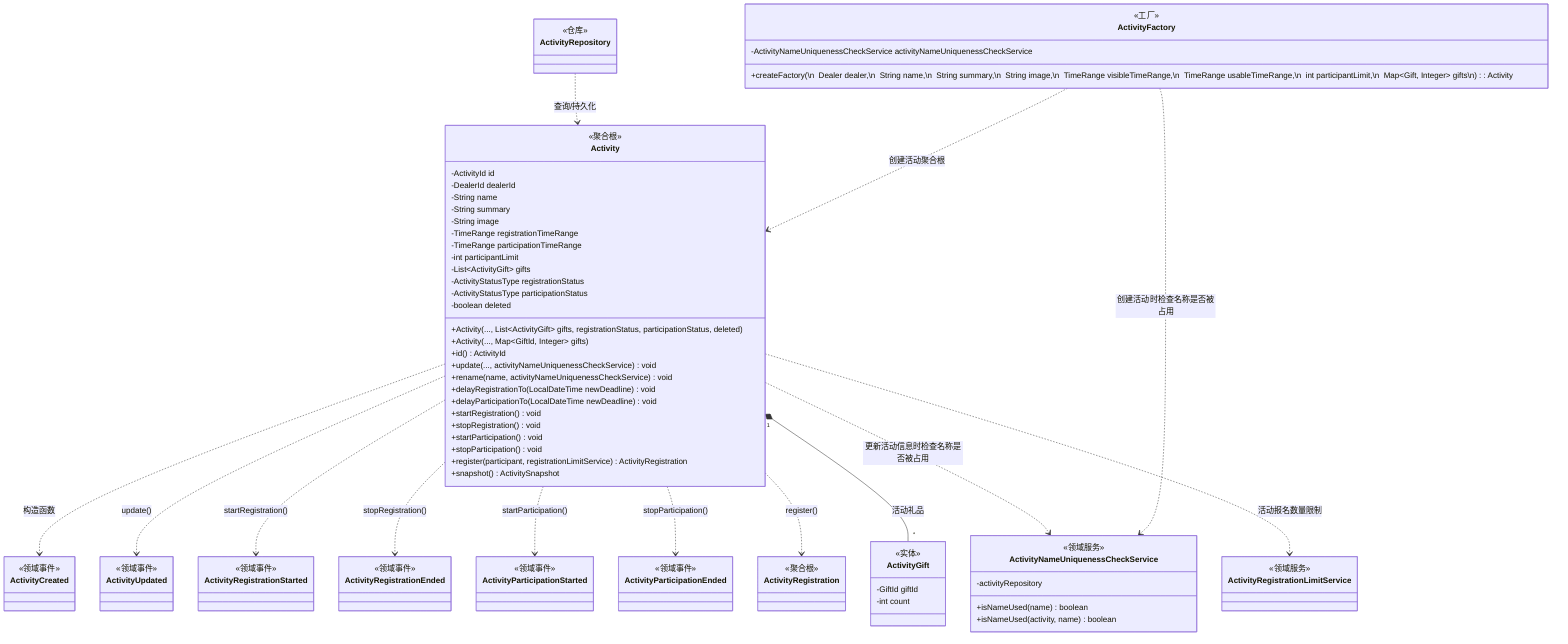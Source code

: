 classDiagram
    class Activity {
        <<聚合根>>
        -ActivityId id
        -DealerId dealerId
        -String name
        -String summary
        -String image
        -TimeRange registrationTimeRange
        -TimeRange participationTimeRange
        -int participantLimit
        -List~ActivityGift~ gifts
        -ActivityStatusType registrationStatus
        -ActivityStatusType participationStatus
        -boolean deleted

        +Activity(..., List&lt;ActivityGift> gifts, registrationStatus, participationStatus, deleted)
        +Activity(..., Map&lt;GiftId, Integer> gifts)

        +id() ActivityId
        +update(..., activityNameUniquenessCheckService) void
        +rename(name, activityNameUniquenessCheckService) void
        +delayRegistrationTo(LocalDateTime newDeadline) void
        +delayParticipationTo(LocalDateTime newDeadline) void
        +startRegistration() void
        +stopRegistration() void
        +startParticipation() void
        +stopParticipation() void
        +register(participant, registrationLimitService) ActivityRegistration
        +snapshot() ActivitySnapshot
    }

    class ActivityCreated {
        <<领域事件>>
    }

    class ActivityUpdated {
        <<领域事件>>
    }

    class ActivityRegistrationStarted {
        <<领域事件>>
    }

    class ActivityRegistrationEnded {
        <<领域事件>>
    }

    class ActivityParticipationStarted {
        <<领域事件>>
    }

    class ActivityParticipationEnded {
        <<领域事件>>
    }

    class ActivityRegistration {
        <<聚合根>>
    }

    class ActivityGift {
        <<实体>>
        -GiftId giftId
        -int count
    }

    class ActivityNameUniquenessCheckService {
        <<领域服务>>
        -activityRepository
        +isNameUsed(name) boolean
        +isNameUsed(activity, name) boolean
    }

    class ActivityRegistrationLimitService {
        <<领域服务>>
    }

    class ActivityRepository {
        <<仓库>>
    }


    class ActivityFactory {
        <<工厂>>
        -ActivityNameUniquenessCheckService activityNameUniquenessCheckService
        +createFactory(\n&nbsp;&nbsp;Dealer dealer,\n&nbsp;&nbsp;String name,\n&nbsp;&nbsp;String summary,\n&nbsp;&nbsp;String image,\n&nbsp;&nbsp;TimeRange visibleTimeRange,\n&nbsp;&nbsp;TimeRange usableTimeRange,\n&nbsp;&nbsp;int participantLimit,\n&nbsp;&nbsp;Map&lt;Gift, Integer&gt; gifts\n): Activity
    }

    Activity ..> ActivityCreated : 构造函数
    Activity ..> ActivityUpdated : update()
    Activity ..> ActivityRegistrationStarted : startRegistration()
    Activity ..> ActivityRegistrationEnded : stopRegistration()
    Activity ..> ActivityParticipationStarted : startParticipation()
    Activity ..> ActivityParticipationEnded : stopParticipation()
    Activity ..> ActivityRegistration : register()
    Activity "1" *-- "*" ActivityGift : 活动礼品
    Activity ..> ActivityNameUniquenessCheckService: 更新活动信息时检查名称是否被占用
    Activity ..> ActivityRegistrationLimitService: 活动报名数量限制

    ActivityRepository ..> Activity: 查询/持久化

    ActivityFactory ..> Activity: 创建活动聚合根
    ActivityFactory ..> ActivityNameUniquenessCheckService: 创建活动时检查名称是否被占用